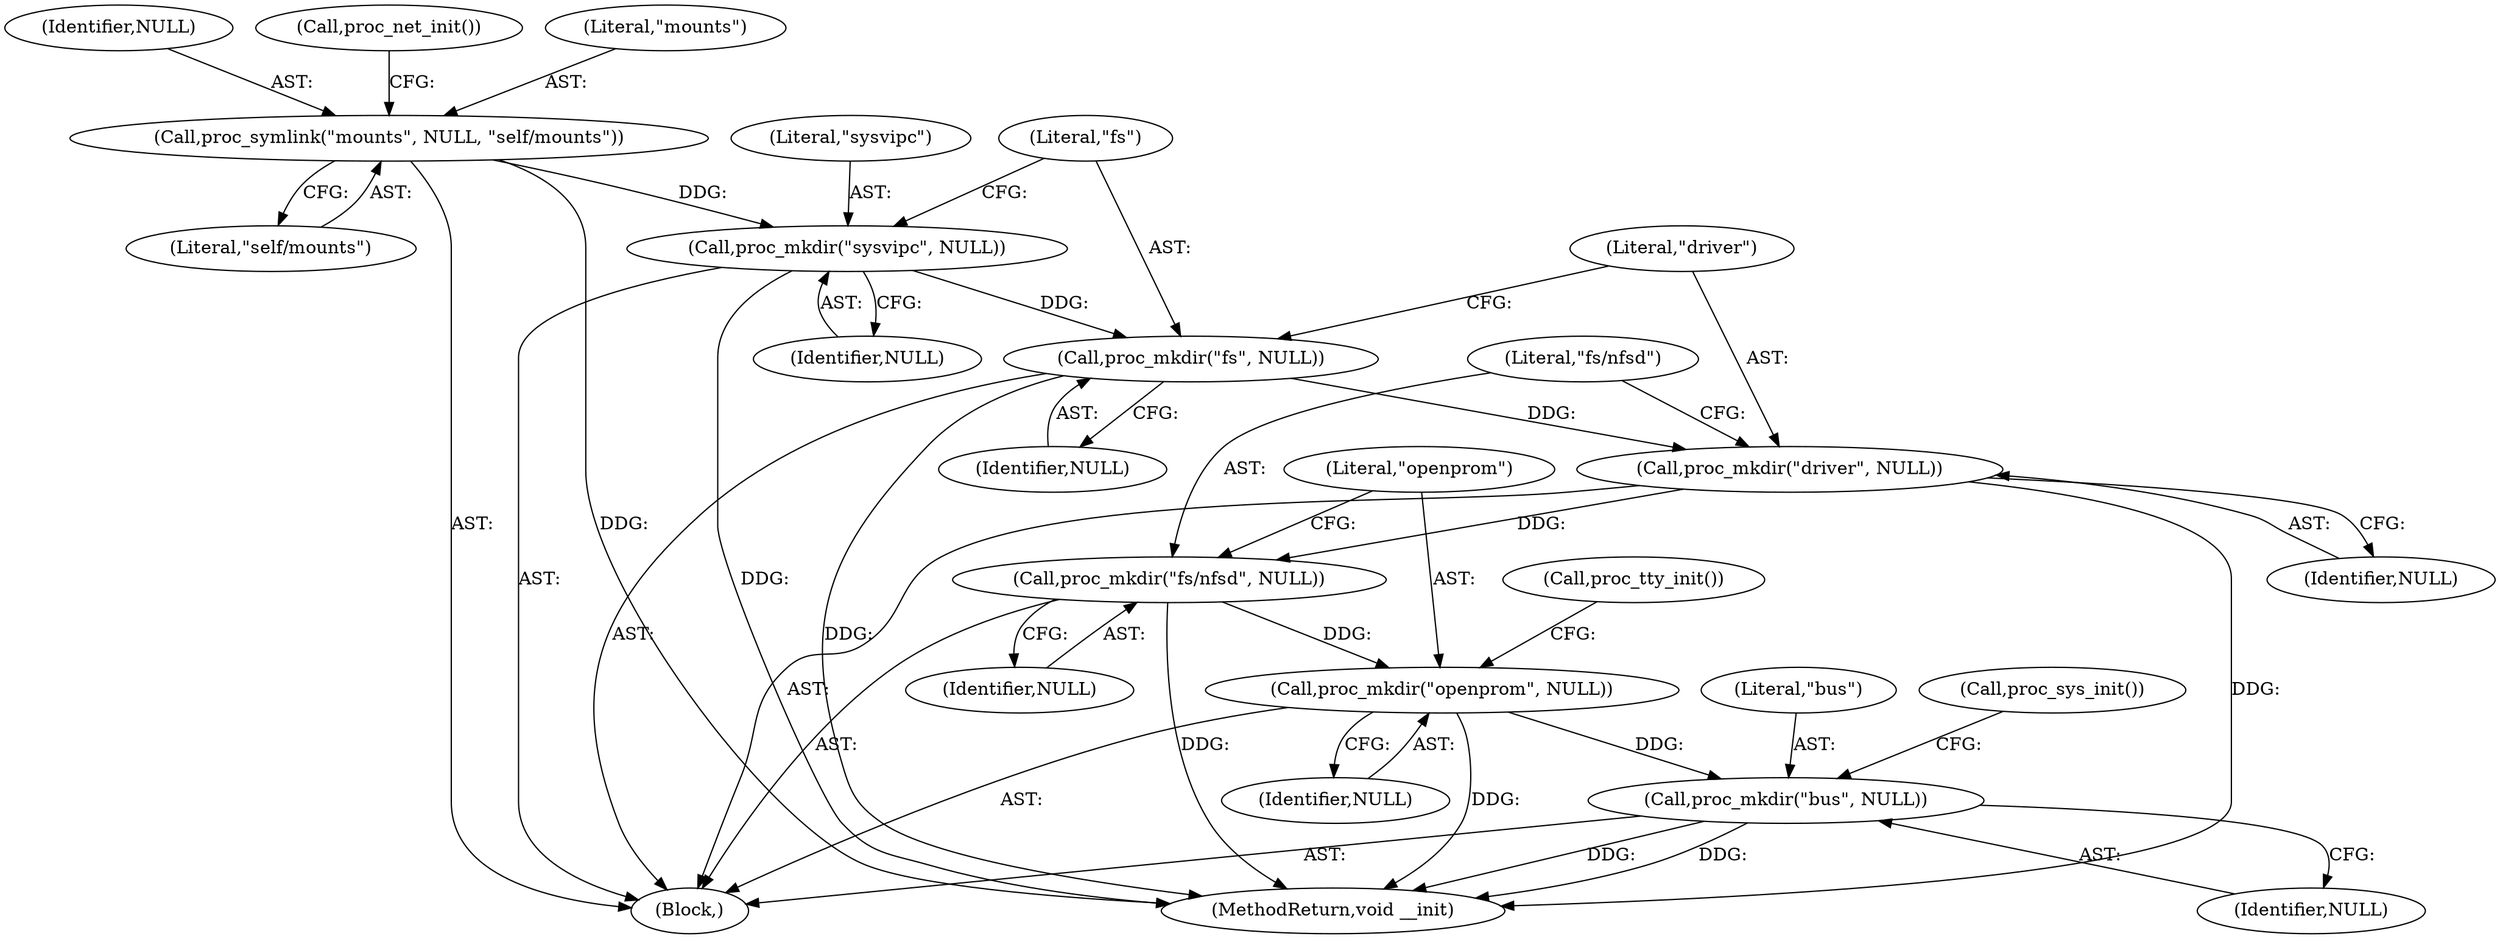 digraph "0_linux_905ad269c55fc62bee3da29f7b1d1efeba8aa1e1_0@API" {
"1000149" [label="(Call,proc_mkdir(\"bus\", NULL))"];
"1000144" [label="(Call,proc_mkdir(\"openprom\", NULL))"];
"1000141" [label="(Call,proc_mkdir(\"fs/nfsd\", NULL))"];
"1000138" [label="(Call,proc_mkdir(\"driver\", NULL))"];
"1000135" [label="(Call,proc_mkdir(\"fs\", NULL))"];
"1000132" [label="(Call,proc_mkdir(\"sysvipc\", NULL))"];
"1000127" [label="(Call,proc_symlink(\"mounts\", NULL, \"self/mounts\"))"];
"1000141" [label="(Call,proc_mkdir(\"fs/nfsd\", NULL))"];
"1000142" [label="(Literal,\"fs/nfsd\")"];
"1000138" [label="(Call,proc_mkdir(\"driver\", NULL))"];
"1000140" [label="(Identifier,NULL)"];
"1000153" [label="(MethodReturn,void __init)"];
"1000136" [label="(Literal,\"fs\")"];
"1000135" [label="(Call,proc_mkdir(\"fs\", NULL))"];
"1000129" [label="(Identifier,NULL)"];
"1000150" [label="(Literal,\"bus\")"];
"1000151" [label="(Identifier,NULL)"];
"1000147" [label="(Call,proc_tty_init())"];
"1000131" [label="(Call,proc_net_init())"];
"1000133" [label="(Literal,\"sysvipc\")"];
"1000134" [label="(Identifier,NULL)"];
"1000149" [label="(Call,proc_mkdir(\"bus\", NULL))"];
"1000145" [label="(Literal,\"openprom\")"];
"1000104" [label="(Block,)"];
"1000128" [label="(Literal,\"mounts\")"];
"1000152" [label="(Call,proc_sys_init())"];
"1000132" [label="(Call,proc_mkdir(\"sysvipc\", NULL))"];
"1000139" [label="(Literal,\"driver\")"];
"1000137" [label="(Identifier,NULL)"];
"1000127" [label="(Call,proc_symlink(\"mounts\", NULL, \"self/mounts\"))"];
"1000146" [label="(Identifier,NULL)"];
"1000130" [label="(Literal,\"self/mounts\")"];
"1000143" [label="(Identifier,NULL)"];
"1000144" [label="(Call,proc_mkdir(\"openprom\", NULL))"];
"1000149" -> "1000104"  [label="AST: "];
"1000149" -> "1000151"  [label="CFG: "];
"1000150" -> "1000149"  [label="AST: "];
"1000151" -> "1000149"  [label="AST: "];
"1000152" -> "1000149"  [label="CFG: "];
"1000149" -> "1000153"  [label="DDG: "];
"1000149" -> "1000153"  [label="DDG: "];
"1000144" -> "1000149"  [label="DDG: "];
"1000144" -> "1000104"  [label="AST: "];
"1000144" -> "1000146"  [label="CFG: "];
"1000145" -> "1000144"  [label="AST: "];
"1000146" -> "1000144"  [label="AST: "];
"1000147" -> "1000144"  [label="CFG: "];
"1000144" -> "1000153"  [label="DDG: "];
"1000141" -> "1000144"  [label="DDG: "];
"1000141" -> "1000104"  [label="AST: "];
"1000141" -> "1000143"  [label="CFG: "];
"1000142" -> "1000141"  [label="AST: "];
"1000143" -> "1000141"  [label="AST: "];
"1000145" -> "1000141"  [label="CFG: "];
"1000141" -> "1000153"  [label="DDG: "];
"1000138" -> "1000141"  [label="DDG: "];
"1000138" -> "1000104"  [label="AST: "];
"1000138" -> "1000140"  [label="CFG: "];
"1000139" -> "1000138"  [label="AST: "];
"1000140" -> "1000138"  [label="AST: "];
"1000142" -> "1000138"  [label="CFG: "];
"1000138" -> "1000153"  [label="DDG: "];
"1000135" -> "1000138"  [label="DDG: "];
"1000135" -> "1000104"  [label="AST: "];
"1000135" -> "1000137"  [label="CFG: "];
"1000136" -> "1000135"  [label="AST: "];
"1000137" -> "1000135"  [label="AST: "];
"1000139" -> "1000135"  [label="CFG: "];
"1000135" -> "1000153"  [label="DDG: "];
"1000132" -> "1000135"  [label="DDG: "];
"1000132" -> "1000104"  [label="AST: "];
"1000132" -> "1000134"  [label="CFG: "];
"1000133" -> "1000132"  [label="AST: "];
"1000134" -> "1000132"  [label="AST: "];
"1000136" -> "1000132"  [label="CFG: "];
"1000132" -> "1000153"  [label="DDG: "];
"1000127" -> "1000132"  [label="DDG: "];
"1000127" -> "1000104"  [label="AST: "];
"1000127" -> "1000130"  [label="CFG: "];
"1000128" -> "1000127"  [label="AST: "];
"1000129" -> "1000127"  [label="AST: "];
"1000130" -> "1000127"  [label="AST: "];
"1000131" -> "1000127"  [label="CFG: "];
"1000127" -> "1000153"  [label="DDG: "];
}
